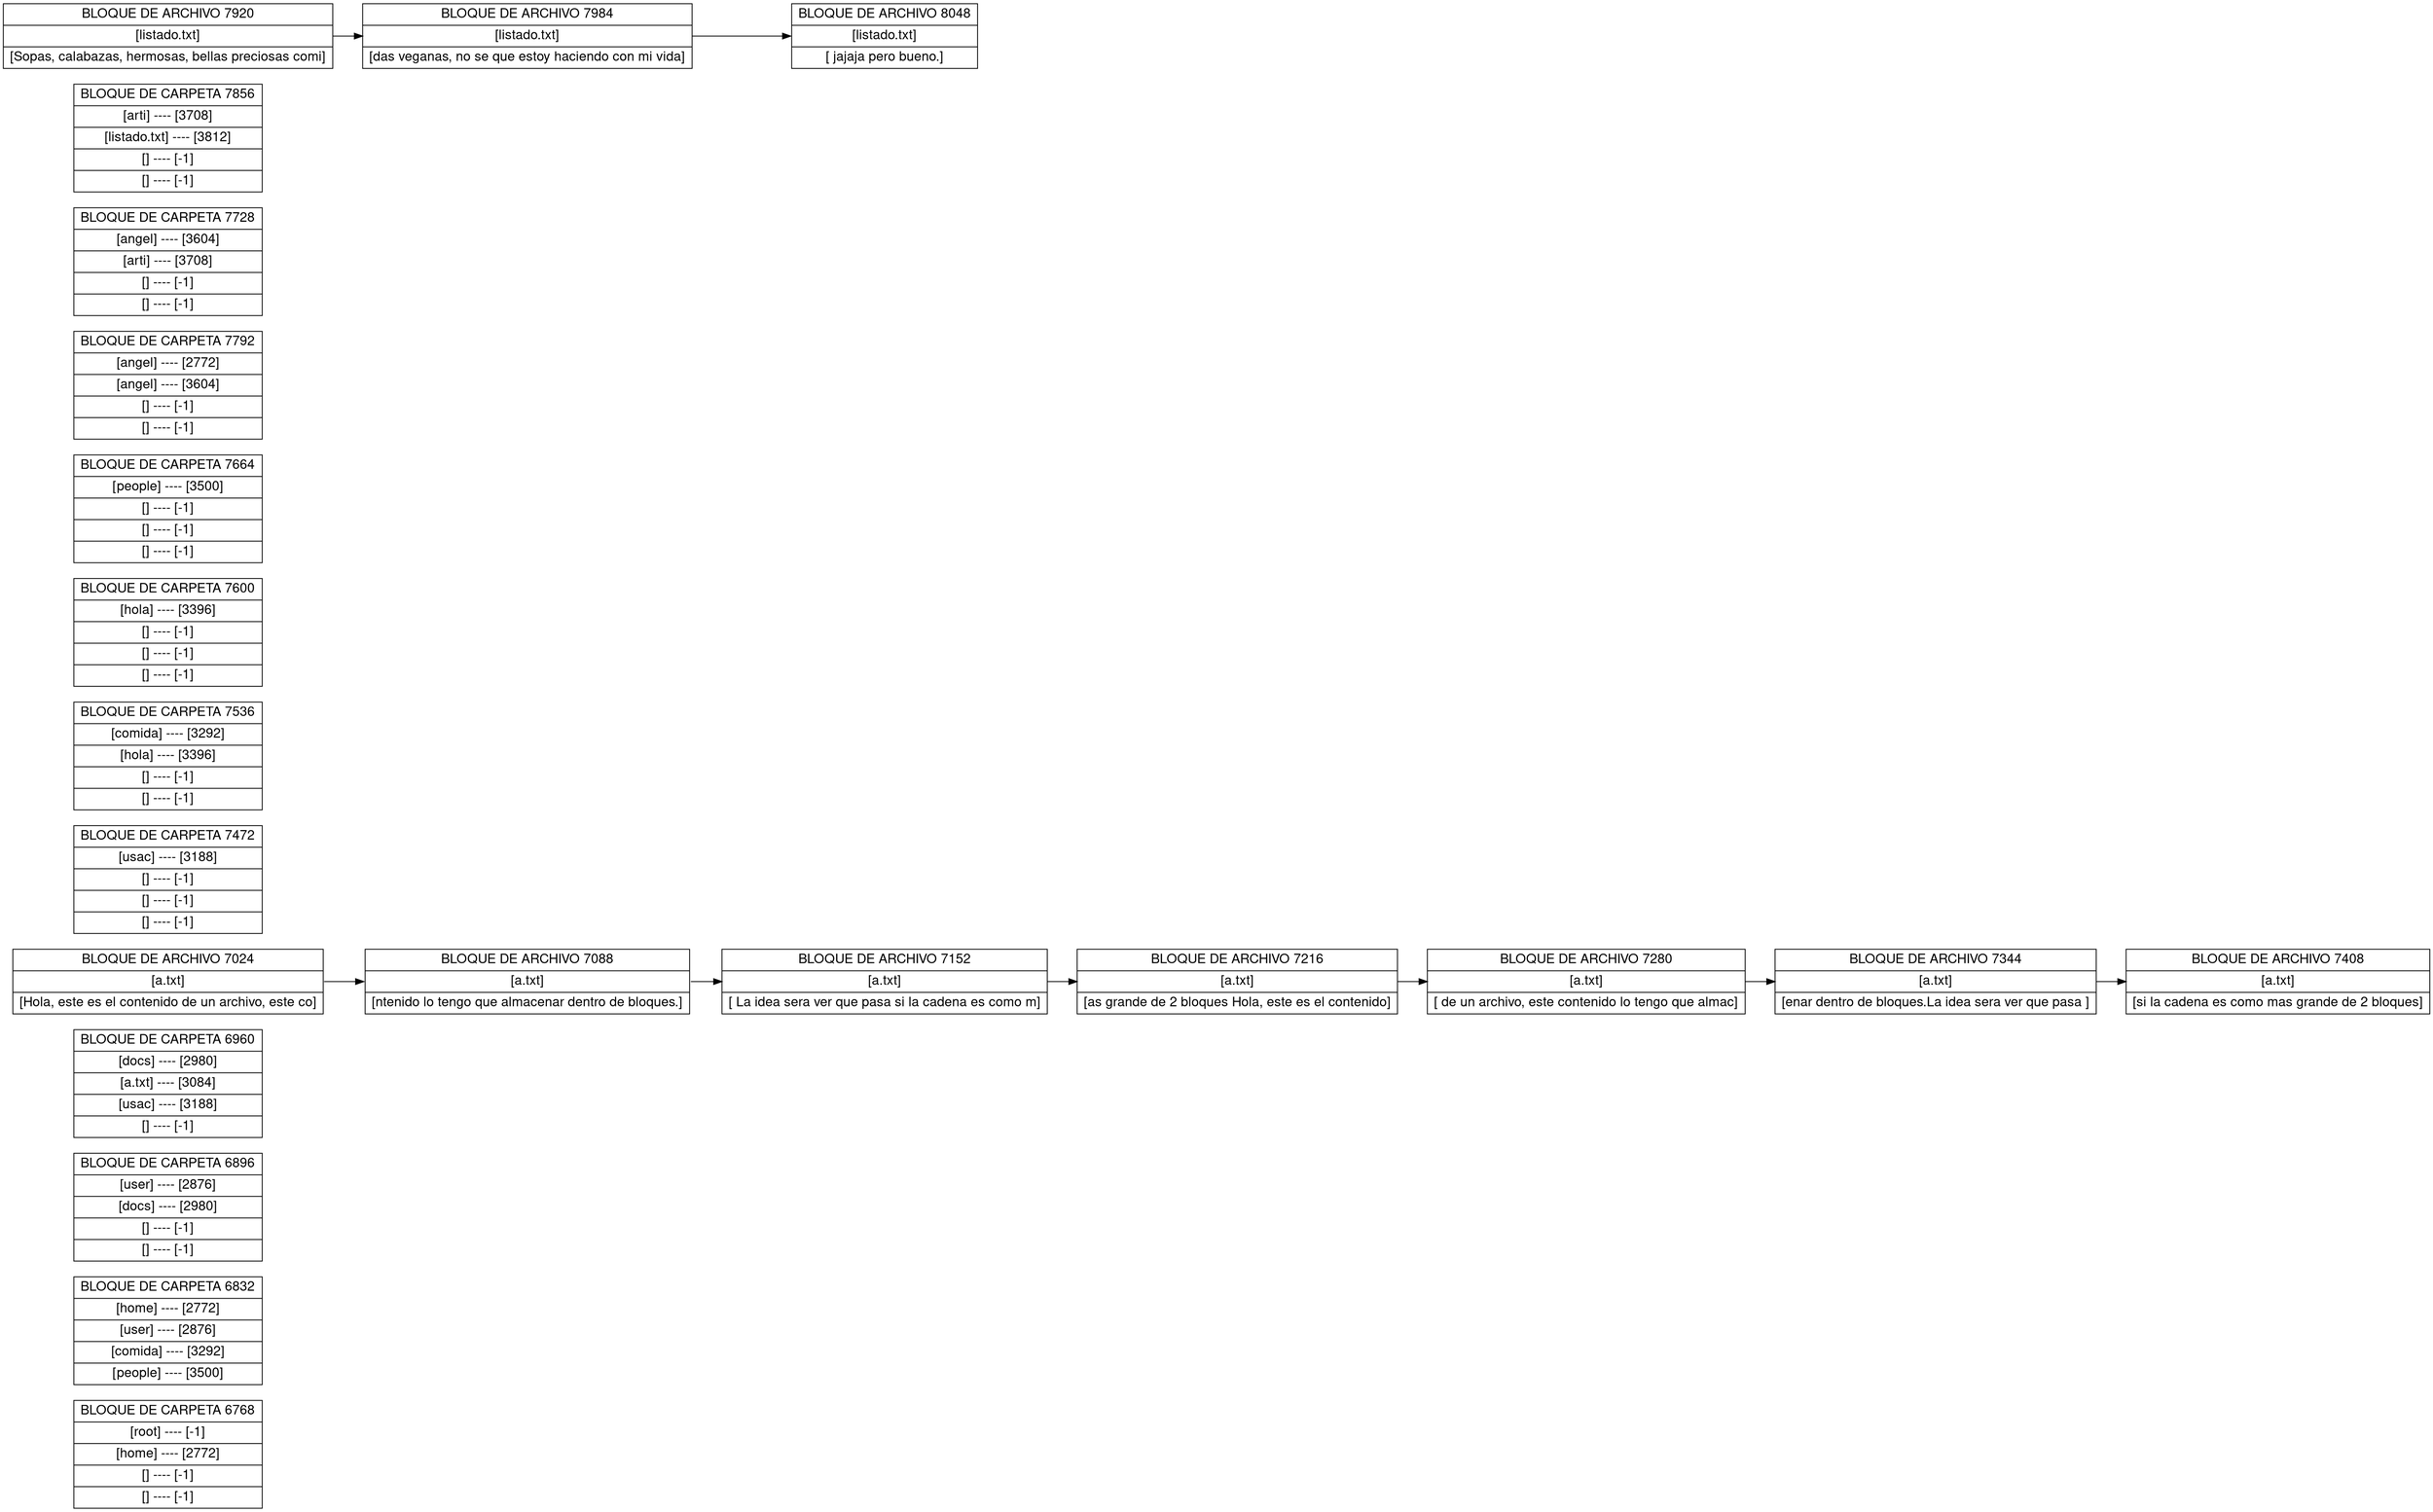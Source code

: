 digraph g {
fontname="Helvetica,Arial,sans-serif"
node [fontname="Helvetica,Arial,sans-serif"]
edge [fontname="Helvetica,Arial,sans-serif"]
graph [rankdir = "LR"];
node [fontsize = "16" shape = "ellipse"];
edge [];
"node6768" [label = "<f0> BLOQUE DE CARPETA 6768 |<f1> [root] ---- [-1]|<f2> [home] ---- [2772]|<f3> [] ---- [-1]|<f4> [] ---- [-1]"shape = "record"];
"node6832" [label = "<f0> BLOQUE DE CARPETA 6832 |<f1> [home] ---- [2772]|<f2> [user] ---- [2876]|<f3> [comida] ---- [3292]|<f4> [people] ---- [3500]"shape = "record"];
"node6896" [label = "<f0> BLOQUE DE CARPETA 6896 |<f1> [user] ---- [2876]|<f2> [docs] ---- [2980]|<f3> [] ---- [-1]|<f4> [] ---- [-1]"shape = "record"];
"node6960" [label = "<f0> BLOQUE DE CARPETA 6960 |<f1> [docs] ---- [2980]|<f2> [a.txt] ---- [3084]|<f3> [usac] ---- [3188]|<f4> [] ---- [-1]"shape = "record"];
"node7024" [label = "<f0> BLOQUE DE ARCHIVO 7024 |<f1> [a.txt] |<f2> [Hola, este es el contenido de un archivo, este co]"shape = "record"];
"node7088" [label = "<f0> BLOQUE DE ARCHIVO 7088 |<f1> [a.txt] |<f2> [ntenido lo tengo que almacenar dentro de bloques.]"shape = "record"];
"node7024":f1 -> "node7088":f1;
"node7152" [label = "<f0> BLOQUE DE ARCHIVO 7152 |<f1> [a.txt] |<f2> [ La idea sera ver que pasa si la cadena es como m]"shape = "record"];
"node7088":f1 -> "node7152":f1;
"node7216" [label = "<f0> BLOQUE DE ARCHIVO 7216 |<f1> [a.txt] |<f2> [as grande de 2 bloques Hola, este es el contenido]"shape = "record"];
"node7152":f1 -> "node7216":f1;
"node7280" [label = "<f0> BLOQUE DE ARCHIVO 7280 |<f1> [a.txt] |<f2> [ de un archivo, este contenido lo tengo que almac]"shape = "record"];
"node7216":f1 -> "node7280":f1;
"node7344" [label = "<f0> BLOQUE DE ARCHIVO 7344 |<f1> [a.txt] |<f2> [enar dentro de bloques.La idea sera ver que pasa ]"shape = "record"];
"node7280":f1 -> "node7344":f1;
"node7408" [label = "<f0> BLOQUE DE ARCHIVO 7408 |<f1> [a.txt] |<f2> [si la cadena es como mas grande de 2 bloques]"shape = "record"];
"node7344":f1 -> "node7408":f1;
"node7472" [label = "<f0> BLOQUE DE CARPETA 7472 |<f1> [usac] ---- [3188]|<f2> [] ---- [-1]|<f3> [] ---- [-1]|<f4> [] ---- [-1]"shape = "record"];
"node7536" [label = "<f0> BLOQUE DE CARPETA 7536 |<f1> [comida] ---- [3292]|<f2> [hola] ---- [3396]|<f3> [] ---- [-1]|<f4> [] ---- [-1]"shape = "record"];
"node7600" [label = "<f0> BLOQUE DE CARPETA 7600 |<f1> [hola] ---- [3396]|<f2> [] ---- [-1]|<f3> [] ---- [-1]|<f4> [] ---- [-1]"shape = "record"];
"node7664" [label = "<f0> BLOQUE DE CARPETA 7664 |<f1> [people] ---- [3500]|<f2> [] ---- [-1]|<f3> [] ---- [-1]|<f4> [] ---- [-1]"shape = "record"];
"node7792" [label = "<f0> BLOQUE DE CARPETA 7792 |<f1> [angel] ---- [2772]|<f2> [angel] ---- [3604]|<f3> [] ---- [-1]|<f4> [] ---- [-1]"shape = "record"];
"node7728" [label = "<f0> BLOQUE DE CARPETA 7728 |<f1> [angel] ---- [3604]|<f2> [arti] ---- [3708]|<f3> [] ---- [-1]|<f4> [] ---- [-1]"shape = "record"];
"node7856" [label = "<f0> BLOQUE DE CARPETA 7856 |<f1> [arti] ---- [3708]|<f2> [listado.txt] ---- [3812]|<f3> [] ---- [-1]|<f4> [] ---- [-1]"shape = "record"];
"node7920" [label = "<f0> BLOQUE DE ARCHIVO 7920 |<f1> [listado.txt] |<f2> [Sopas, calabazas, hermosas, bellas preciosas comi]"shape = "record"];
"node7984" [label = "<f0> BLOQUE DE ARCHIVO 7984 |<f1> [listado.txt] |<f2> [das veganas, no se que estoy haciendo con mi vida]"shape = "record"];
"node7920":f1 -> "node7984":f1;
"node8048" [label = "<f0> BLOQUE DE ARCHIVO 8048 |<f1> [listado.txt] |<f2> [ jajaja pero bueno.]"shape = "record"];
"node7984":f1 -> "node8048":f1;
}